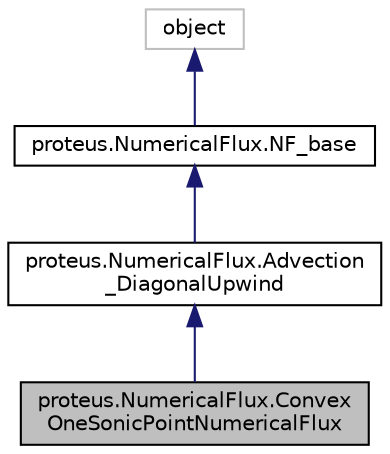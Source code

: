 digraph "proteus.NumericalFlux.ConvexOneSonicPointNumericalFlux"
{
 // LATEX_PDF_SIZE
  edge [fontname="Helvetica",fontsize="10",labelfontname="Helvetica",labelfontsize="10"];
  node [fontname="Helvetica",fontsize="10",shape=record];
  Node1 [label="proteus.NumericalFlux.Convex\lOneSonicPointNumericalFlux",height=0.2,width=0.4,color="black", fillcolor="grey75", style="filled", fontcolor="black",tooltip=" "];
  Node2 -> Node1 [dir="back",color="midnightblue",fontsize="10",style="solid",fontname="Helvetica"];
  Node2 [label="proteus.NumericalFlux.Advection\l_DiagonalUpwind",height=0.2,width=0.4,color="black", fillcolor="white", style="filled",URL="$de/d74/classproteus_1_1NumericalFlux_1_1Advection__DiagonalUpwind.html",tooltip=" "];
  Node3 -> Node2 [dir="back",color="midnightblue",fontsize="10",style="solid",fontname="Helvetica"];
  Node3 [label="proteus.NumericalFlux.NF_base",height=0.2,width=0.4,color="black", fillcolor="white", style="filled",URL="$df/d6e/classproteus_1_1NumericalFlux_1_1NF__base.html",tooltip=" "];
  Node4 -> Node3 [dir="back",color="midnightblue",fontsize="10",style="solid",fontname="Helvetica"];
  Node4 [label="object",height=0.2,width=0.4,color="grey75", fillcolor="white", style="filled",tooltip=" "];
}
